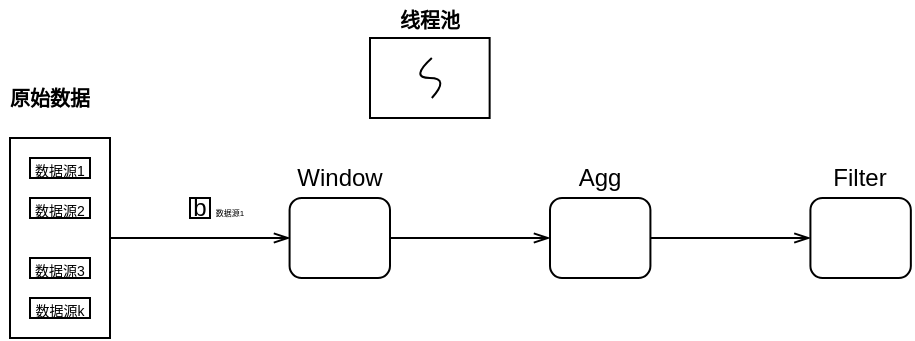 <mxfile version="16.1.0" type="github">
  <diagram id="yy4K6WKyhYe_ZboL2R0n" name="第 1 页">
    <mxGraphModel dx="390" dy="216" grid="1" gridSize="10" guides="1" tooltips="1" connect="1" arrows="1" fold="1" page="1" pageScale="1" pageWidth="850" pageHeight="1100" math="0" shadow="0">
      <root>
        <mxCell id="0" />
        <mxCell id="1" parent="0" />
        <mxCell id="WE8VuPPP_bmdkz0ns6AH-1" value="" style="rounded=0;whiteSpace=wrap;html=1;fontSize=10;strokeWidth=1;" vertex="1" parent="1">
          <mxGeometry x="20" y="330" width="50" height="100" as="geometry" />
        </mxCell>
        <mxCell id="WE8VuPPP_bmdkz0ns6AH-2" value="&lt;font style=&quot;font-size: 7px&quot;&gt;数据源1&lt;/font&gt;" style="rounded=0;whiteSpace=wrap;html=1;fontSize=10;strokeWidth=1;" vertex="1" parent="1">
          <mxGeometry x="30.0" y="340" width="30" height="10" as="geometry" />
        </mxCell>
        <mxCell id="WE8VuPPP_bmdkz0ns6AH-3" value="&lt;font style=&quot;font-size: 7px&quot;&gt;数据源2&lt;/font&gt;" style="rounded=0;whiteSpace=wrap;html=1;fontSize=10;strokeWidth=1;" vertex="1" parent="1">
          <mxGeometry x="30" y="360" width="30" height="10" as="geometry" />
        </mxCell>
        <mxCell id="WE8VuPPP_bmdkz0ns6AH-4" value="&lt;font style=&quot;font-size: 7px&quot;&gt;数据源k&lt;/font&gt;" style="rounded=0;whiteSpace=wrap;html=1;fontSize=10;strokeWidth=1;" vertex="1" parent="1">
          <mxGeometry x="30.0" y="410" width="30" height="10" as="geometry" />
        </mxCell>
        <mxCell id="WE8VuPPP_bmdkz0ns6AH-5" value="&lt;font style=&quot;font-size: 10px&quot;&gt;&lt;b&gt;原始数据&lt;/b&gt;&lt;/font&gt;" style="text;html=1;strokeColor=none;fillColor=none;align=center;verticalAlign=middle;whiteSpace=wrap;rounded=0;sketch=0;" vertex="1" parent="1">
          <mxGeometry x="15.86" y="300" width="48.29" height="20" as="geometry" />
        </mxCell>
        <mxCell id="WE8VuPPP_bmdkz0ns6AH-6" value="&lt;font style=&quot;font-size: 7px&quot;&gt;数据源3&lt;/font&gt;" style="rounded=0;whiteSpace=wrap;html=1;fontSize=10;strokeWidth=1;" vertex="1" parent="1">
          <mxGeometry x="30.0" y="390" width="30" height="10" as="geometry" />
        </mxCell>
        <mxCell id="WE8VuPPP_bmdkz0ns6AH-7" value="" style="rounded=0;whiteSpace=wrap;html=1;" vertex="1" parent="1">
          <mxGeometry x="200" y="280" width="59.82" height="40" as="geometry" />
        </mxCell>
        <mxCell id="WE8VuPPP_bmdkz0ns6AH-8" value="" style="curved=1;endArrow=none;html=1;endFill=0;" edge="1" parent="1">
          <mxGeometry width="50" height="50" relative="1" as="geometry">
            <mxPoint x="230.91" y="310" as="sourcePoint" />
            <mxPoint x="230.91" y="290" as="targetPoint" />
            <Array as="points">
              <mxPoint x="239.91" y="300" />
              <mxPoint x="219.91" y="300" />
            </Array>
          </mxGeometry>
        </mxCell>
        <mxCell id="WE8VuPPP_bmdkz0ns6AH-9" value="&lt;b&gt;&lt;font style=&quot;font-size: 10px&quot;&gt;线程池&lt;/font&gt;&lt;/b&gt;" style="text;html=1;strokeColor=none;fillColor=none;align=center;verticalAlign=middle;whiteSpace=wrap;rounded=0;sketch=0;fontSize=8;" vertex="1" parent="1">
          <mxGeometry x="209.79" y="261" width="40.25" height="19" as="geometry" />
        </mxCell>
        <mxCell id="WE8VuPPP_bmdkz0ns6AH-10" value="" style="endArrow=openThin;html=1;exitX=1;exitY=0.5;exitDx=0;exitDy=0;strokeWidth=1;endFill=0;" edge="1" parent="1" source="WE8VuPPP_bmdkz0ns6AH-1">
          <mxGeometry width="50" height="50" relative="1" as="geometry">
            <mxPoint x="110" y="400" as="sourcePoint" />
            <mxPoint x="160" y="380" as="targetPoint" />
          </mxGeometry>
        </mxCell>
        <mxCell id="WE8VuPPP_bmdkz0ns6AH-23" value="" style="edgeStyle=orthogonalEdgeStyle;rounded=0;orthogonalLoop=1;jettySize=auto;html=1;fontSize=4;endArrow=openThin;endFill=0;" edge="1" parent="1" source="WE8VuPPP_bmdkz0ns6AH-11" target="WE8VuPPP_bmdkz0ns6AH-22">
          <mxGeometry relative="1" as="geometry" />
        </mxCell>
        <mxCell id="WE8VuPPP_bmdkz0ns6AH-11" value="" style="rounded=1;whiteSpace=wrap;html=1;" vertex="1" parent="1">
          <mxGeometry x="159.79" y="360" width="50.21" height="40" as="geometry" />
        </mxCell>
        <mxCell id="WE8VuPPP_bmdkz0ns6AH-12" value="&lt;font style=&quot;font-size: 12px;&quot;&gt;Window&lt;/font&gt;" style="text;html=1;strokeColor=none;fillColor=none;align=center;verticalAlign=middle;whiteSpace=wrap;rounded=0;" vertex="1" parent="1">
          <mxGeometry x="165" y="340" width="40" height="20" as="geometry" />
        </mxCell>
        <mxCell id="WE8VuPPP_bmdkz0ns6AH-20" value="b" style="rounded=0;whiteSpace=wrap;html=1;" vertex="1" parent="1">
          <mxGeometry x="110" y="360" width="10" height="10" as="geometry" />
        </mxCell>
        <mxCell id="WE8VuPPP_bmdkz0ns6AH-21" value="&lt;font style=&quot;font-size: 4px&quot;&gt;数据源1&lt;/font&gt;" style="text;html=1;strokeColor=none;fillColor=none;align=center;verticalAlign=middle;whiteSpace=wrap;rounded=0;" vertex="1" parent="1">
          <mxGeometry x="120" y="360" width="20" height="10" as="geometry" />
        </mxCell>
        <mxCell id="WE8VuPPP_bmdkz0ns6AH-26" value="" style="edgeStyle=orthogonalEdgeStyle;rounded=0;orthogonalLoop=1;jettySize=auto;html=1;fontSize=4;endArrow=openThin;endFill=0;" edge="1" parent="1" source="WE8VuPPP_bmdkz0ns6AH-22" target="WE8VuPPP_bmdkz0ns6AH-25">
          <mxGeometry relative="1" as="geometry" />
        </mxCell>
        <mxCell id="WE8VuPPP_bmdkz0ns6AH-22" value="" style="rounded=1;whiteSpace=wrap;html=1;" vertex="1" parent="1">
          <mxGeometry x="290" y="360" width="50.21" height="40" as="geometry" />
        </mxCell>
        <mxCell id="WE8VuPPP_bmdkz0ns6AH-24" value="&lt;font style=&quot;font-size: 12px&quot;&gt;Agg&lt;/font&gt;" style="text;html=1;strokeColor=none;fillColor=none;align=center;verticalAlign=middle;whiteSpace=wrap;rounded=0;" vertex="1" parent="1">
          <mxGeometry x="295.1" y="340" width="40" height="20" as="geometry" />
        </mxCell>
        <mxCell id="WE8VuPPP_bmdkz0ns6AH-25" value="" style="rounded=1;whiteSpace=wrap;html=1;" vertex="1" parent="1">
          <mxGeometry x="420.21" y="360" width="50.21" height="40" as="geometry" />
        </mxCell>
        <mxCell id="WE8VuPPP_bmdkz0ns6AH-27" value="&lt;font style=&quot;font-size: 12px&quot;&gt;Filter&lt;/font&gt;" style="text;html=1;strokeColor=none;fillColor=none;align=center;verticalAlign=middle;whiteSpace=wrap;rounded=0;" vertex="1" parent="1">
          <mxGeometry x="425.31" y="340" width="40" height="20" as="geometry" />
        </mxCell>
      </root>
    </mxGraphModel>
  </diagram>
</mxfile>
